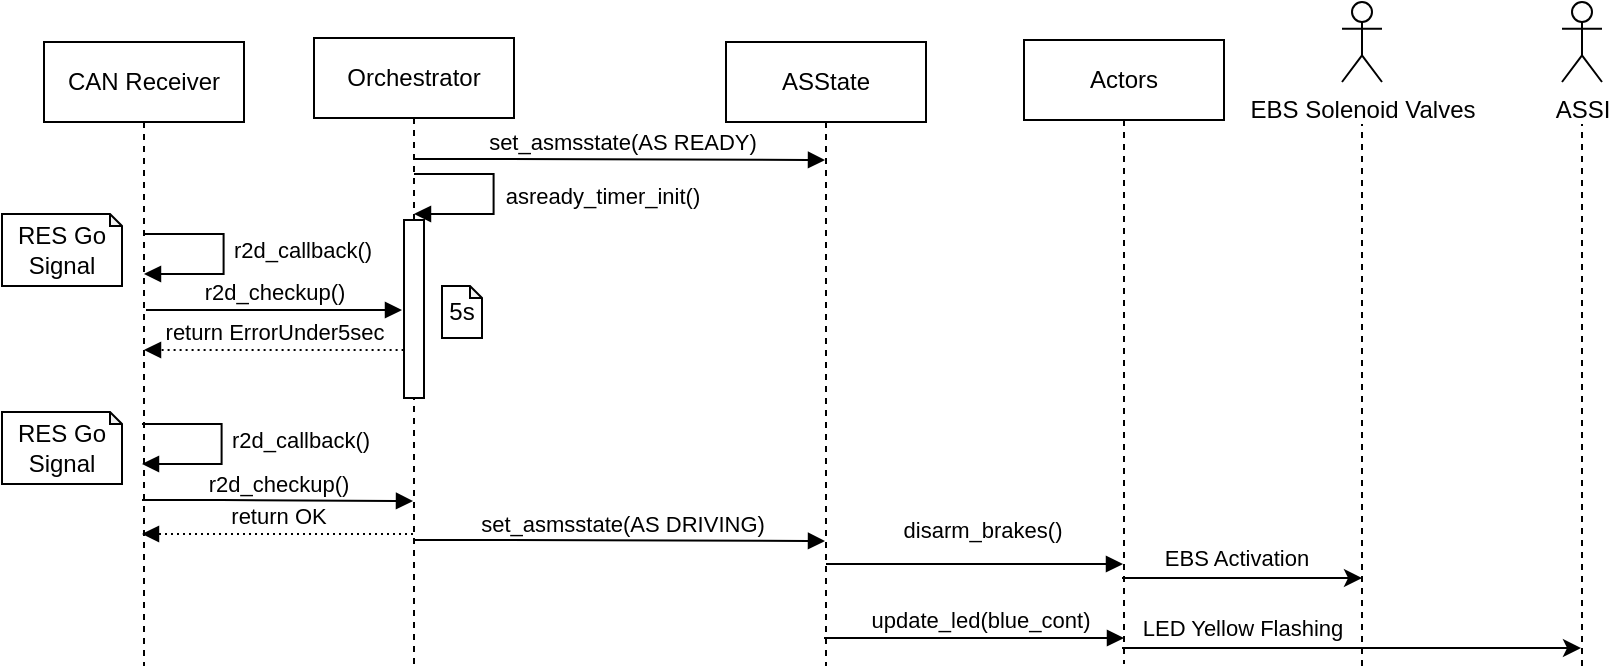 <mxfile version="24.0.1" type="google">
  <diagram name="Page-1" id="2YBvvXClWsGukQMizWep">
    <mxGraphModel grid="1" page="1" gridSize="10" guides="1" tooltips="1" connect="1" arrows="1" fold="1" pageScale="1" pageWidth="850" pageHeight="1100" math="0" shadow="0">
      <root>
        <mxCell id="0" />
        <mxCell id="1" parent="0" />
        <mxCell id="aM9ryv3xv72pqoxQDRHE-1" value="Orchestrator" style="shape=umlLifeline;perimeter=lifelinePerimeter;whiteSpace=wrap;html=1;container=0;dropTarget=0;collapsible=0;recursiveResize=0;outlineConnect=0;portConstraint=eastwest;newEdgeStyle={&quot;edgeStyle&quot;:&quot;elbowEdgeStyle&quot;,&quot;elbow&quot;:&quot;vertical&quot;,&quot;curved&quot;:0,&quot;rounded&quot;:0};" vertex="1" parent="1">
          <mxGeometry x="186" y="46" width="100" height="314" as="geometry" />
        </mxCell>
        <mxCell id="aM9ryv3xv72pqoxQDRHE-6" value="" style="html=1;points=[];perimeter=orthogonalPerimeter;outlineConnect=0;targetShapes=umlLifeline;portConstraint=eastwest;newEdgeStyle={&quot;edgeStyle&quot;:&quot;elbowEdgeStyle&quot;,&quot;elbow&quot;:&quot;vertical&quot;,&quot;curved&quot;:0,&quot;rounded&quot;:0};" vertex="1" parent="aM9ryv3xv72pqoxQDRHE-1">
          <mxGeometry x="45" y="91" width="10" height="89" as="geometry" />
        </mxCell>
        <mxCell id="aM9ryv3xv72pqoxQDRHE-5" value="ASState" style="shape=umlLifeline;perimeter=lifelinePerimeter;whiteSpace=wrap;html=1;container=0;dropTarget=0;collapsible=0;recursiveResize=0;outlineConnect=0;portConstraint=eastwest;newEdgeStyle={&quot;edgeStyle&quot;:&quot;elbowEdgeStyle&quot;,&quot;elbow&quot;:&quot;vertical&quot;,&quot;curved&quot;:0,&quot;rounded&quot;:0};" vertex="1" parent="1">
          <mxGeometry x="392" y="48" width="100" height="312" as="geometry" />
        </mxCell>
        <mxCell id="aM9ryv3xv72pqoxQDRHE-7" value="set_asmsstate(AS READY)" style="html=1;verticalAlign=bottom;endArrow=block;edgeStyle=elbowEdgeStyle;elbow=horizontal;curved=0;rounded=0;jumpSize=6;startSize=6;" edge="1" parent="1">
          <mxGeometry x="0.014" relative="1" as="geometry">
            <mxPoint x="236.197" y="106.5" as="sourcePoint" />
            <Array as="points">
              <mxPoint x="276" y="107" />
            </Array>
            <mxPoint x="441.5" y="107" as="targetPoint" />
            <mxPoint as="offset" />
          </mxGeometry>
        </mxCell>
        <mxCell id="deEUlCpFGmNxcsEmWol3-6" value="r2d_checkup()" style="html=1;verticalAlign=bottom;endArrow=block;edgeStyle=elbowEdgeStyle;elbow=horizontal;curved=0;rounded=0;" edge="1" parent="1">
          <mxGeometry relative="1" as="geometry">
            <mxPoint x="102" y="182" as="sourcePoint" />
            <Array as="points" />
            <mxPoint x="230" y="182" as="targetPoint" />
          </mxGeometry>
        </mxCell>
        <mxCell id="deEUlCpFGmNxcsEmWol3-9" value="return ErrorUnder5sec" style="html=1;verticalAlign=bottom;endArrow=block;edgeStyle=elbowEdgeStyle;elbow=horizontal;curved=0;rounded=0;jumpSize=6;startSize=6;dashed=1;dashPattern=1 2;" edge="1" parent="1">
          <mxGeometry x="0.001" relative="1" as="geometry">
            <mxPoint x="230.8" y="202" as="sourcePoint" />
            <Array as="points">
              <mxPoint x="113.3" y="202" />
            </Array>
            <mxPoint x="101" y="202" as="targetPoint" />
            <mxPoint as="offset" />
          </mxGeometry>
        </mxCell>
        <mxCell id="deEUlCpFGmNxcsEmWol3-10" value="return OK" style="html=1;verticalAlign=bottom;endArrow=block;edgeStyle=elbowEdgeStyle;elbow=horizontal;curved=0;rounded=0;jumpSize=6;startSize=6;dashed=1;dashPattern=1 2;" edge="1" parent="1">
          <mxGeometry x="0.001" relative="1" as="geometry">
            <mxPoint x="235.5" y="294" as="sourcePoint" />
            <Array as="points">
              <mxPoint x="183.3" y="294" />
            </Array>
            <mxPoint x="99.997" y="294" as="targetPoint" />
            <mxPoint as="offset" />
          </mxGeometry>
        </mxCell>
        <mxCell id="deEUlCpFGmNxcsEmWol3-18" value="disarm_brakes()" style="html=1;verticalAlign=bottom;endArrow=block;edgeStyle=elbowEdgeStyle;elbow=vertical;curved=0;rounded=0;" edge="1" parent="1">
          <mxGeometry x="0.051" y="8" relative="1" as="geometry">
            <mxPoint x="442" y="309" as="sourcePoint" />
            <Array as="points">
              <mxPoint x="529.8" y="309" />
            </Array>
            <mxPoint x="590.5" y="309" as="targetPoint" />
            <mxPoint as="offset" />
          </mxGeometry>
        </mxCell>
        <mxCell id="Cs5TYDss8PaVnLRJOwkG-43" value="CAN Receiver" style="shape=umlLifeline;perimeter=lifelinePerimeter;whiteSpace=wrap;html=1;container=0;dropTarget=0;collapsible=0;recursiveResize=0;outlineConnect=0;portConstraint=eastwest;newEdgeStyle={&quot;edgeStyle&quot;:&quot;elbowEdgeStyle&quot;,&quot;elbow&quot;:&quot;vertical&quot;,&quot;curved&quot;:0,&quot;rounded&quot;:0};" vertex="1" parent="1">
          <mxGeometry x="51" y="48" width="100" height="312" as="geometry" />
        </mxCell>
        <mxCell id="Cs5TYDss8PaVnLRJOwkG-44" value="Actors" style="shape=umlLifeline;perimeter=lifelinePerimeter;whiteSpace=wrap;html=1;container=0;dropTarget=0;collapsible=0;recursiveResize=0;outlineConnect=0;portConstraint=eastwest;newEdgeStyle={&quot;edgeStyle&quot;:&quot;elbowEdgeStyle&quot;,&quot;elbow&quot;:&quot;vertical&quot;,&quot;curved&quot;:0,&quot;rounded&quot;:0};" vertex="1" parent="1">
          <mxGeometry x="541" y="47" width="100" height="312" as="geometry" />
        </mxCell>
        <mxCell id="ZpyerFp0xXHKwYTb0kae-1" value="asready_timer_init()" style="html=1;verticalAlign=bottom;endArrow=block;edgeStyle=elbowEdgeStyle;elbow=horizontal;curved=0;rounded=0;jumpSize=6;startSize=6;" edge="1" parent="1">
          <mxGeometry x="0.201" y="-54" relative="1" as="geometry">
            <mxPoint x="235.997" y="114" as="sourcePoint" />
            <Array as="points">
              <mxPoint x="275.8" y="114.5" />
            </Array>
            <mxPoint x="235.997" y="134" as="targetPoint" />
            <mxPoint x="54" y="54" as="offset" />
          </mxGeometry>
        </mxCell>
        <mxCell id="ZpyerFp0xXHKwYTb0kae-2" value="set_asmsstate(AS DRIVING)" style="html=1;verticalAlign=bottom;endArrow=block;edgeStyle=elbowEdgeStyle;elbow=horizontal;curved=0;rounded=0;jumpSize=6;startSize=6;" edge="1" parent="1">
          <mxGeometry x="0.015" relative="1" as="geometry">
            <mxPoint x="235.997" y="297" as="sourcePoint" />
            <Array as="points">
              <mxPoint x="275.8" y="297.5" />
            </Array>
            <mxPoint x="441.5" y="297.5" as="targetPoint" />
            <mxPoint as="offset" />
          </mxGeometry>
        </mxCell>
        <mxCell id="ZpyerFp0xXHKwYTb0kae-3" value="EBS Solenoid Valves" style="shape=umlActor;verticalLabelPosition=bottom;verticalAlign=top;html=1;outlineConnect=0;" vertex="1" parent="1">
          <mxGeometry x="700" y="28" width="20" height="40" as="geometry" />
        </mxCell>
        <mxCell id="ZpyerFp0xXHKwYTb0kae-4" value="" style="endArrow=none;dashed=1;html=1;rounded=0;" edge="1" parent="1">
          <mxGeometry width="50" height="50" relative="1" as="geometry">
            <mxPoint x="710" y="360" as="sourcePoint" />
            <mxPoint x="710" y="89" as="targetPoint" />
          </mxGeometry>
        </mxCell>
        <mxCell id="ZpyerFp0xXHKwYTb0kae-6" value="" style="endArrow=classic;html=1;rounded=0;" edge="1" parent="1">
          <mxGeometry width="50" height="50" relative="1" as="geometry">
            <mxPoint x="590.005" y="316" as="sourcePoint" />
            <mxPoint x="710" y="316" as="targetPoint" />
          </mxGeometry>
        </mxCell>
        <mxCell id="ZpyerFp0xXHKwYTb0kae-7" value="EBS Activation" style="edgeLabel;html=1;align=center;verticalAlign=middle;resizable=0;points=[];" connectable="0" vertex="1" parent="ZpyerFp0xXHKwYTb0kae-6">
          <mxGeometry x="-0.284" y="1" relative="1" as="geometry">
            <mxPoint x="14" y="-9" as="offset" />
          </mxGeometry>
        </mxCell>
        <mxCell id="ZpyerFp0xXHKwYTb0kae-8" value="update_led(blue_cont)" style="html=1;verticalAlign=bottom;endArrow=block;edgeStyle=elbowEdgeStyle;elbow=vertical;curved=0;rounded=0;" edge="1" parent="1">
          <mxGeometry x="0.041" relative="1" as="geometry">
            <mxPoint x="441" y="346" as="sourcePoint" />
            <Array as="points">
              <mxPoint x="485.8" y="346" />
            </Array>
            <mxPoint x="591" y="346" as="targetPoint" />
            <mxPoint as="offset" />
          </mxGeometry>
        </mxCell>
        <mxCell id="ZpyerFp0xXHKwYTb0kae-9" value="" style="endArrow=classic;html=1;rounded=0;" edge="1" parent="1">
          <mxGeometry width="50" height="50" relative="1" as="geometry">
            <mxPoint x="590.005" y="351" as="sourcePoint" />
            <mxPoint x="819.5" y="351" as="targetPoint" />
          </mxGeometry>
        </mxCell>
        <mxCell id="ZpyerFp0xXHKwYTb0kae-10" value="LED Yellow Flashing" style="edgeLabel;html=1;align=center;verticalAlign=middle;resizable=0;points=[];" connectable="0" vertex="1" parent="ZpyerFp0xXHKwYTb0kae-9">
          <mxGeometry x="-0.284" y="1" relative="1" as="geometry">
            <mxPoint x="-22" y="-9" as="offset" />
          </mxGeometry>
        </mxCell>
        <mxCell id="ZpyerFp0xXHKwYTb0kae-11" value="ASSI" style="shape=umlActor;verticalLabelPosition=bottom;verticalAlign=top;html=1;outlineConnect=0;" vertex="1" parent="1">
          <mxGeometry x="810" y="28" width="20" height="40" as="geometry" />
        </mxCell>
        <mxCell id="ZpyerFp0xXHKwYTb0kae-12" value="" style="endArrow=none;dashed=1;html=1;rounded=0;" edge="1" parent="1">
          <mxGeometry width="50" height="50" relative="1" as="geometry">
            <mxPoint x="820" y="360" as="sourcePoint" />
            <mxPoint x="820" y="89" as="targetPoint" />
          </mxGeometry>
        </mxCell>
        <mxCell id="ZpyerFp0xXHKwYTb0kae-15" value="r2d_callback()" style="html=1;verticalAlign=bottom;endArrow=block;edgeStyle=elbowEdgeStyle;elbow=horizontal;curved=0;rounded=0;jumpSize=6;startSize=6;" edge="1" parent="1">
          <mxGeometry x="0.141" y="39" relative="1" as="geometry">
            <mxPoint x="100.997" y="144" as="sourcePoint" />
            <Array as="points">
              <mxPoint x="140.8" y="144.5" />
            </Array>
            <mxPoint x="100.997" y="164" as="targetPoint" />
            <mxPoint as="offset" />
          </mxGeometry>
        </mxCell>
        <mxCell id="ZpyerFp0xXHKwYTb0kae-16" value="5s" style="shape=note;whiteSpace=wrap;html=1;backgroundOutline=1;darkOpacity=0.05;size=6;" vertex="1" parent="1">
          <mxGeometry x="250" y="170" width="20" height="26" as="geometry" />
        </mxCell>
        <mxCell id="ZpyerFp0xXHKwYTb0kae-20" value="r2d_callback()" style="html=1;verticalAlign=bottom;endArrow=block;edgeStyle=elbowEdgeStyle;elbow=horizontal;curved=0;rounded=0;jumpSize=6;startSize=6;" edge="1" parent="1">
          <mxGeometry x="0.141" y="39" relative="1" as="geometry">
            <mxPoint x="99.997" y="239" as="sourcePoint" />
            <Array as="points">
              <mxPoint x="139.8" y="239.5" />
            </Array>
            <mxPoint x="99.997" y="259" as="targetPoint" />
            <mxPoint as="offset" />
          </mxGeometry>
        </mxCell>
        <mxCell id="ZpyerFp0xXHKwYTb0kae-22" value="r2d_checkup()" style="html=1;verticalAlign=bottom;endArrow=block;edgeStyle=elbowEdgeStyle;elbow=horizontal;curved=0;rounded=0;jumpSize=6;startSize=6;" edge="1" parent="1">
          <mxGeometry x="0.015" relative="1" as="geometry">
            <mxPoint x="99.997" y="277" as="sourcePoint" />
            <Array as="points">
              <mxPoint x="139.8" y="277.5" />
            </Array>
            <mxPoint x="235.5" y="277.5" as="targetPoint" />
            <mxPoint as="offset" />
          </mxGeometry>
        </mxCell>
        <mxCell id="ZpyerFp0xXHKwYTb0kae-23" value="&lt;div&gt;RES Go&lt;/div&gt;&lt;div&gt;Signal&lt;br&gt;&lt;/div&gt;" style="shape=note;whiteSpace=wrap;html=1;backgroundOutline=1;darkOpacity=0.05;size=6;" vertex="1" parent="1">
          <mxGeometry x="30" y="134" width="60" height="36" as="geometry" />
        </mxCell>
        <mxCell id="ZpyerFp0xXHKwYTb0kae-24" value="&lt;div&gt;RES Go&lt;/div&gt;&lt;div&gt;Signal&lt;br&gt;&lt;/div&gt;" style="shape=note;whiteSpace=wrap;html=1;backgroundOutline=1;darkOpacity=0.05;size=6;" vertex="1" parent="1">
          <mxGeometry x="30" y="233" width="60" height="36" as="geometry" />
        </mxCell>
      </root>
    </mxGraphModel>
  </diagram>
</mxfile>
